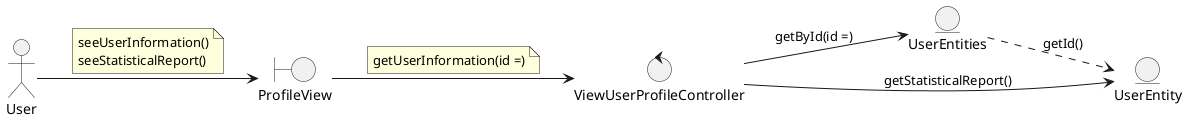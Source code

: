 @startuml
left to right direction

actor User

boundary ProfileView

control ViewUserProfileController

entity UserEntities
entity UserEntity

'--- Actor relations ---
User --> ProfileView
note on link
    seeUserInformation()
    seeStatisticalReport()
end note

'--- Views relations ---
ProfileView --> ViewUserProfileController
note on link
    getUserInformation(id =)
end note

'--- Controllers relations ---
ViewUserProfileController --> UserEntities : getById(id =)
ViewUserProfileController --> UserEntity : getStatisticalReport()

'--- Entity relations ---
UserEntities ..> UserEntity : getId()

@enduml